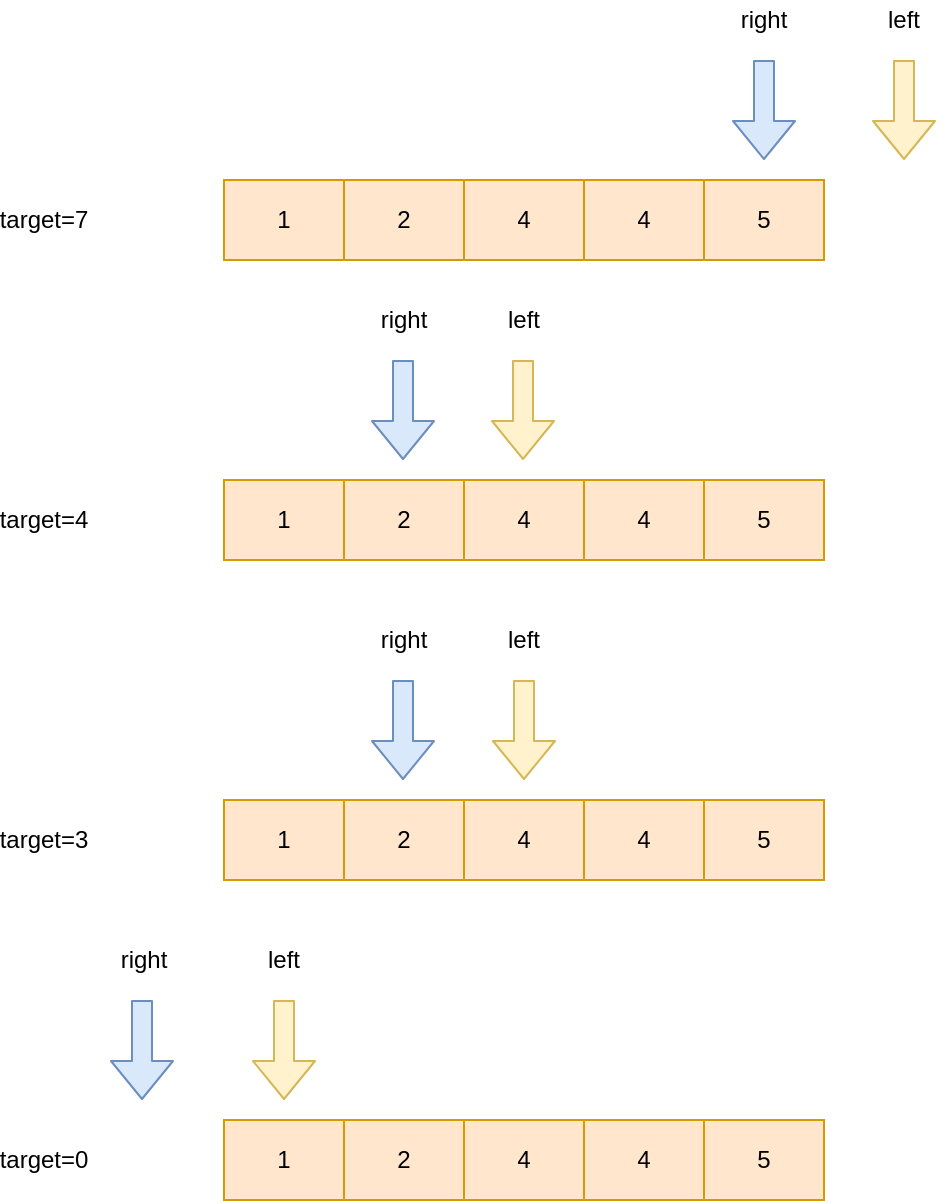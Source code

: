 <mxfile version="14.9.5" type="github">
  <diagram id="JOaiFpF1KdNkIHrDlrc8" name="Page-1">
    <mxGraphModel dx="946" dy="536" grid="1" gridSize="10" guides="1" tooltips="1" connect="1" arrows="1" fold="1" page="1" pageScale="1" pageWidth="827" pageHeight="1169" math="0" shadow="0">
      <root>
        <mxCell id="0" />
        <mxCell id="1" parent="0" />
        <mxCell id="oayELOJNMZtN_f7lfUNW-1" value="" style="shape=table;html=1;whiteSpace=wrap;startSize=0;container=1;collapsible=0;childLayout=tableLayout;fillColor=#ffe6cc;strokeColor=#d79b00;" parent="1" vertex="1">
          <mxGeometry x="250" y="230" width="300" height="40" as="geometry" />
        </mxCell>
        <mxCell id="oayELOJNMZtN_f7lfUNW-2" value="" style="shape=partialRectangle;html=1;whiteSpace=wrap;collapsible=0;dropTarget=0;pointerEvents=0;fillColor=none;top=0;left=0;bottom=0;right=0;points=[[0,0.5],[1,0.5]];portConstraint=eastwest;" parent="oayELOJNMZtN_f7lfUNW-1" vertex="1">
          <mxGeometry width="300" height="40" as="geometry" />
        </mxCell>
        <mxCell id="oayELOJNMZtN_f7lfUNW-3" value="1" style="shape=partialRectangle;html=1;whiteSpace=wrap;connectable=0;fillColor=none;top=0;left=0;bottom=0;right=0;overflow=hidden;" parent="oayELOJNMZtN_f7lfUNW-2" vertex="1">
          <mxGeometry width="60" height="40" as="geometry" />
        </mxCell>
        <mxCell id="oayELOJNMZtN_f7lfUNW-4" value="2" style="shape=partialRectangle;html=1;whiteSpace=wrap;connectable=0;fillColor=none;top=0;left=0;bottom=0;right=0;overflow=hidden;" parent="oayELOJNMZtN_f7lfUNW-2" vertex="1">
          <mxGeometry x="60" width="60" height="40" as="geometry" />
        </mxCell>
        <mxCell id="oayELOJNMZtN_f7lfUNW-5" value="4" style="shape=partialRectangle;html=1;whiteSpace=wrap;connectable=0;fillColor=none;top=0;left=0;bottom=0;right=0;overflow=hidden;" parent="oayELOJNMZtN_f7lfUNW-2" vertex="1">
          <mxGeometry x="120" width="60" height="40" as="geometry" />
        </mxCell>
        <mxCell id="oayELOJNMZtN_f7lfUNW-14" value="4" style="shape=partialRectangle;html=1;whiteSpace=wrap;connectable=0;fillColor=none;top=0;left=0;bottom=0;right=0;overflow=hidden;" parent="oayELOJNMZtN_f7lfUNW-2" vertex="1">
          <mxGeometry x="180" width="60" height="40" as="geometry" />
        </mxCell>
        <mxCell id="oayELOJNMZtN_f7lfUNW-17" value="5" style="shape=partialRectangle;html=1;whiteSpace=wrap;connectable=0;fillColor=none;top=0;left=0;bottom=0;right=0;overflow=hidden;" parent="oayELOJNMZtN_f7lfUNW-2" vertex="1">
          <mxGeometry x="240" width="60" height="40" as="geometry" />
        </mxCell>
        <mxCell id="oayELOJNMZtN_f7lfUNW-20" value="" style="shape=flexArrow;endArrow=classic;html=1;fillColor=#dae8fc;strokeColor=#6c8ebf;" parent="1" edge="1">
          <mxGeometry width="50" height="50" relative="1" as="geometry">
            <mxPoint x="520" y="170" as="sourcePoint" />
            <mxPoint x="520" y="220" as="targetPoint" />
          </mxGeometry>
        </mxCell>
        <mxCell id="oayELOJNMZtN_f7lfUNW-21" value="" style="shape=flexArrow;endArrow=classic;html=1;fillColor=#fff2cc;strokeColor=#d6b656;" parent="1" edge="1">
          <mxGeometry width="50" height="50" relative="1" as="geometry">
            <mxPoint x="590" y="170" as="sourcePoint" />
            <mxPoint x="590" y="220" as="targetPoint" />
          </mxGeometry>
        </mxCell>
        <mxCell id="oayELOJNMZtN_f7lfUNW-22" value="right" style="text;html=1;strokeColor=none;fillColor=none;align=center;verticalAlign=middle;whiteSpace=wrap;rounded=0;" parent="1" vertex="1">
          <mxGeometry x="500" y="140" width="40" height="20" as="geometry" />
        </mxCell>
        <mxCell id="oayELOJNMZtN_f7lfUNW-23" value="left" style="text;html=1;strokeColor=none;fillColor=none;align=center;verticalAlign=middle;whiteSpace=wrap;rounded=0;" parent="1" vertex="1">
          <mxGeometry x="570" y="140" width="40" height="20" as="geometry" />
        </mxCell>
        <mxCell id="oayELOJNMZtN_f7lfUNW-26" value="target=7" style="text;html=1;strokeColor=none;fillColor=none;align=center;verticalAlign=middle;whiteSpace=wrap;rounded=0;" parent="1" vertex="1">
          <mxGeometry x="140" y="240" width="40" height="20" as="geometry" />
        </mxCell>
        <mxCell id="oayELOJNMZtN_f7lfUNW-27" value="" style="shape=table;html=1;whiteSpace=wrap;startSize=0;container=1;collapsible=0;childLayout=tableLayout;fillColor=#ffe6cc;strokeColor=#d79b00;" parent="1" vertex="1">
          <mxGeometry x="250" y="380" width="300" height="40" as="geometry" />
        </mxCell>
        <mxCell id="oayELOJNMZtN_f7lfUNW-28" value="" style="shape=partialRectangle;html=1;whiteSpace=wrap;collapsible=0;dropTarget=0;pointerEvents=0;fillColor=none;top=0;left=0;bottom=0;right=0;points=[[0,0.5],[1,0.5]];portConstraint=eastwest;" parent="oayELOJNMZtN_f7lfUNW-27" vertex="1">
          <mxGeometry width="300" height="40" as="geometry" />
        </mxCell>
        <mxCell id="oayELOJNMZtN_f7lfUNW-29" value="1" style="shape=partialRectangle;html=1;whiteSpace=wrap;connectable=0;fillColor=none;top=0;left=0;bottom=0;right=0;overflow=hidden;" parent="oayELOJNMZtN_f7lfUNW-28" vertex="1">
          <mxGeometry width="60" height="40" as="geometry" />
        </mxCell>
        <mxCell id="oayELOJNMZtN_f7lfUNW-30" value="2" style="shape=partialRectangle;html=1;whiteSpace=wrap;connectable=0;fillColor=none;top=0;left=0;bottom=0;right=0;overflow=hidden;" parent="oayELOJNMZtN_f7lfUNW-28" vertex="1">
          <mxGeometry x="60" width="60" height="40" as="geometry" />
        </mxCell>
        <mxCell id="oayELOJNMZtN_f7lfUNW-31" value="4" style="shape=partialRectangle;html=1;whiteSpace=wrap;connectable=0;fillColor=none;top=0;left=0;bottom=0;right=0;overflow=hidden;" parent="oayELOJNMZtN_f7lfUNW-28" vertex="1">
          <mxGeometry x="120" width="60" height="40" as="geometry" />
        </mxCell>
        <mxCell id="oayELOJNMZtN_f7lfUNW-32" value="4" style="shape=partialRectangle;html=1;whiteSpace=wrap;connectable=0;fillColor=none;top=0;left=0;bottom=0;right=0;overflow=hidden;" parent="oayELOJNMZtN_f7lfUNW-28" vertex="1">
          <mxGeometry x="180" width="60" height="40" as="geometry" />
        </mxCell>
        <mxCell id="oayELOJNMZtN_f7lfUNW-33" value="5" style="shape=partialRectangle;html=1;whiteSpace=wrap;connectable=0;fillColor=none;top=0;left=0;bottom=0;right=0;overflow=hidden;" parent="oayELOJNMZtN_f7lfUNW-28" vertex="1">
          <mxGeometry x="240" width="60" height="40" as="geometry" />
        </mxCell>
        <mxCell id="oayELOJNMZtN_f7lfUNW-34" value="" style="shape=flexArrow;endArrow=classic;html=1;fillColor=#dae8fc;strokeColor=#6c8ebf;" parent="1" edge="1">
          <mxGeometry width="50" height="50" relative="1" as="geometry">
            <mxPoint x="339.5" y="320" as="sourcePoint" />
            <mxPoint x="339.5" y="370" as="targetPoint" />
          </mxGeometry>
        </mxCell>
        <mxCell id="oayELOJNMZtN_f7lfUNW-35" value="" style="shape=flexArrow;endArrow=classic;html=1;fillColor=#fff2cc;strokeColor=#d6b656;" parent="1" edge="1">
          <mxGeometry width="50" height="50" relative="1" as="geometry">
            <mxPoint x="399.5" y="320" as="sourcePoint" />
            <mxPoint x="399.5" y="370" as="targetPoint" />
          </mxGeometry>
        </mxCell>
        <mxCell id="oayELOJNMZtN_f7lfUNW-36" value="right" style="text;html=1;strokeColor=none;fillColor=none;align=center;verticalAlign=middle;whiteSpace=wrap;rounded=0;" parent="1" vertex="1">
          <mxGeometry x="320" y="290" width="40" height="20" as="geometry" />
        </mxCell>
        <mxCell id="oayELOJNMZtN_f7lfUNW-37" value="left" style="text;html=1;strokeColor=none;fillColor=none;align=center;verticalAlign=middle;whiteSpace=wrap;rounded=0;" parent="1" vertex="1">
          <mxGeometry x="380" y="290" width="40" height="20" as="geometry" />
        </mxCell>
        <mxCell id="oayELOJNMZtN_f7lfUNW-38" value="target=4" style="text;html=1;strokeColor=none;fillColor=none;align=center;verticalAlign=middle;whiteSpace=wrap;rounded=0;" parent="1" vertex="1">
          <mxGeometry x="140" y="390" width="40" height="20" as="geometry" />
        </mxCell>
        <mxCell id="oayELOJNMZtN_f7lfUNW-39" value="" style="shape=table;html=1;whiteSpace=wrap;startSize=0;container=1;collapsible=0;childLayout=tableLayout;fillColor=#ffe6cc;strokeColor=#d79b00;" parent="1" vertex="1">
          <mxGeometry x="250" y="540" width="300" height="40" as="geometry" />
        </mxCell>
        <mxCell id="oayELOJNMZtN_f7lfUNW-40" value="" style="shape=partialRectangle;html=1;whiteSpace=wrap;collapsible=0;dropTarget=0;pointerEvents=0;fillColor=none;top=0;left=0;bottom=0;right=0;points=[[0,0.5],[1,0.5]];portConstraint=eastwest;" parent="oayELOJNMZtN_f7lfUNW-39" vertex="1">
          <mxGeometry width="300" height="40" as="geometry" />
        </mxCell>
        <mxCell id="oayELOJNMZtN_f7lfUNW-41" value="1" style="shape=partialRectangle;html=1;whiteSpace=wrap;connectable=0;fillColor=none;top=0;left=0;bottom=0;right=0;overflow=hidden;" parent="oayELOJNMZtN_f7lfUNW-40" vertex="1">
          <mxGeometry width="60" height="40" as="geometry" />
        </mxCell>
        <mxCell id="oayELOJNMZtN_f7lfUNW-42" value="2" style="shape=partialRectangle;html=1;whiteSpace=wrap;connectable=0;fillColor=none;top=0;left=0;bottom=0;right=0;overflow=hidden;" parent="oayELOJNMZtN_f7lfUNW-40" vertex="1">
          <mxGeometry x="60" width="60" height="40" as="geometry" />
        </mxCell>
        <mxCell id="oayELOJNMZtN_f7lfUNW-43" value="4" style="shape=partialRectangle;html=1;whiteSpace=wrap;connectable=0;fillColor=none;top=0;left=0;bottom=0;right=0;overflow=hidden;" parent="oayELOJNMZtN_f7lfUNW-40" vertex="1">
          <mxGeometry x="120" width="60" height="40" as="geometry" />
        </mxCell>
        <mxCell id="oayELOJNMZtN_f7lfUNW-44" value="4" style="shape=partialRectangle;html=1;whiteSpace=wrap;connectable=0;fillColor=none;top=0;left=0;bottom=0;right=0;overflow=hidden;" parent="oayELOJNMZtN_f7lfUNW-40" vertex="1">
          <mxGeometry x="180" width="60" height="40" as="geometry" />
        </mxCell>
        <mxCell id="oayELOJNMZtN_f7lfUNW-45" value="5" style="shape=partialRectangle;html=1;whiteSpace=wrap;connectable=0;fillColor=none;top=0;left=0;bottom=0;right=0;overflow=hidden;" parent="oayELOJNMZtN_f7lfUNW-40" vertex="1">
          <mxGeometry x="240" width="60" height="40" as="geometry" />
        </mxCell>
        <mxCell id="oayELOJNMZtN_f7lfUNW-46" value="" style="shape=flexArrow;endArrow=classic;html=1;fillColor=#dae8fc;strokeColor=#6c8ebf;" parent="1" edge="1">
          <mxGeometry width="50" height="50" relative="1" as="geometry">
            <mxPoint x="339.5" y="480" as="sourcePoint" />
            <mxPoint x="339.5" y="530" as="targetPoint" />
          </mxGeometry>
        </mxCell>
        <mxCell id="oayELOJNMZtN_f7lfUNW-47" value="" style="shape=flexArrow;endArrow=classic;html=1;fillColor=#fff2cc;strokeColor=#d6b656;" parent="1" edge="1">
          <mxGeometry width="50" height="50" relative="1" as="geometry">
            <mxPoint x="400" y="480" as="sourcePoint" />
            <mxPoint x="400" y="530" as="targetPoint" />
          </mxGeometry>
        </mxCell>
        <mxCell id="oayELOJNMZtN_f7lfUNW-48" value="right" style="text;html=1;strokeColor=none;fillColor=none;align=center;verticalAlign=middle;whiteSpace=wrap;rounded=0;" parent="1" vertex="1">
          <mxGeometry x="320" y="450" width="40" height="20" as="geometry" />
        </mxCell>
        <mxCell id="oayELOJNMZtN_f7lfUNW-49" value="left" style="text;html=1;strokeColor=none;fillColor=none;align=center;verticalAlign=middle;whiteSpace=wrap;rounded=0;" parent="1" vertex="1">
          <mxGeometry x="380" y="450" width="40" height="20" as="geometry" />
        </mxCell>
        <mxCell id="oayELOJNMZtN_f7lfUNW-50" value="target=3" style="text;html=1;strokeColor=none;fillColor=none;align=center;verticalAlign=middle;whiteSpace=wrap;rounded=0;" parent="1" vertex="1">
          <mxGeometry x="140" y="550" width="40" height="20" as="geometry" />
        </mxCell>
        <mxCell id="XYmpLXumBwtIZVu1IFzK-1" value="" style="shape=table;html=1;whiteSpace=wrap;startSize=0;container=1;collapsible=0;childLayout=tableLayout;fillColor=#ffe6cc;strokeColor=#d79b00;" vertex="1" parent="1">
          <mxGeometry x="250" y="700" width="300" height="40" as="geometry" />
        </mxCell>
        <mxCell id="XYmpLXumBwtIZVu1IFzK-2" value="" style="shape=partialRectangle;html=1;whiteSpace=wrap;collapsible=0;dropTarget=0;pointerEvents=0;fillColor=none;top=0;left=0;bottom=0;right=0;points=[[0,0.5],[1,0.5]];portConstraint=eastwest;" vertex="1" parent="XYmpLXumBwtIZVu1IFzK-1">
          <mxGeometry width="300" height="40" as="geometry" />
        </mxCell>
        <mxCell id="XYmpLXumBwtIZVu1IFzK-3" value="1" style="shape=partialRectangle;html=1;whiteSpace=wrap;connectable=0;fillColor=none;top=0;left=0;bottom=0;right=0;overflow=hidden;" vertex="1" parent="XYmpLXumBwtIZVu1IFzK-2">
          <mxGeometry width="60" height="40" as="geometry" />
        </mxCell>
        <mxCell id="XYmpLXumBwtIZVu1IFzK-4" value="2" style="shape=partialRectangle;html=1;whiteSpace=wrap;connectable=0;fillColor=none;top=0;left=0;bottom=0;right=0;overflow=hidden;" vertex="1" parent="XYmpLXumBwtIZVu1IFzK-2">
          <mxGeometry x="60" width="60" height="40" as="geometry" />
        </mxCell>
        <mxCell id="XYmpLXumBwtIZVu1IFzK-5" value="4" style="shape=partialRectangle;html=1;whiteSpace=wrap;connectable=0;fillColor=none;top=0;left=0;bottom=0;right=0;overflow=hidden;" vertex="1" parent="XYmpLXumBwtIZVu1IFzK-2">
          <mxGeometry x="120" width="60" height="40" as="geometry" />
        </mxCell>
        <mxCell id="XYmpLXumBwtIZVu1IFzK-6" value="4" style="shape=partialRectangle;html=1;whiteSpace=wrap;connectable=0;fillColor=none;top=0;left=0;bottom=0;right=0;overflow=hidden;" vertex="1" parent="XYmpLXumBwtIZVu1IFzK-2">
          <mxGeometry x="180" width="60" height="40" as="geometry" />
        </mxCell>
        <mxCell id="XYmpLXumBwtIZVu1IFzK-7" value="5" style="shape=partialRectangle;html=1;whiteSpace=wrap;connectable=0;fillColor=none;top=0;left=0;bottom=0;right=0;overflow=hidden;" vertex="1" parent="XYmpLXumBwtIZVu1IFzK-2">
          <mxGeometry x="240" width="60" height="40" as="geometry" />
        </mxCell>
        <mxCell id="XYmpLXumBwtIZVu1IFzK-8" value="" style="shape=flexArrow;endArrow=classic;html=1;fillColor=#dae8fc;strokeColor=#6c8ebf;" edge="1" parent="1">
          <mxGeometry width="50" height="50" relative="1" as="geometry">
            <mxPoint x="209" y="640" as="sourcePoint" />
            <mxPoint x="209" y="690" as="targetPoint" />
          </mxGeometry>
        </mxCell>
        <mxCell id="XYmpLXumBwtIZVu1IFzK-9" value="" style="shape=flexArrow;endArrow=classic;html=1;fillColor=#fff2cc;strokeColor=#d6b656;" edge="1" parent="1">
          <mxGeometry width="50" height="50" relative="1" as="geometry">
            <mxPoint x="280" y="640" as="sourcePoint" />
            <mxPoint x="280" y="690" as="targetPoint" />
          </mxGeometry>
        </mxCell>
        <mxCell id="XYmpLXumBwtIZVu1IFzK-10" value="right" style="text;html=1;strokeColor=none;fillColor=none;align=center;verticalAlign=middle;whiteSpace=wrap;rounded=0;" vertex="1" parent="1">
          <mxGeometry x="190" y="610" width="40" height="20" as="geometry" />
        </mxCell>
        <mxCell id="XYmpLXumBwtIZVu1IFzK-11" value="left" style="text;html=1;strokeColor=none;fillColor=none;align=center;verticalAlign=middle;whiteSpace=wrap;rounded=0;" vertex="1" parent="1">
          <mxGeometry x="260" y="610" width="40" height="20" as="geometry" />
        </mxCell>
        <mxCell id="XYmpLXumBwtIZVu1IFzK-12" value="target=0" style="text;html=1;strokeColor=none;fillColor=none;align=center;verticalAlign=middle;whiteSpace=wrap;rounded=0;" vertex="1" parent="1">
          <mxGeometry x="140" y="710" width="40" height="20" as="geometry" />
        </mxCell>
      </root>
    </mxGraphModel>
  </diagram>
</mxfile>
